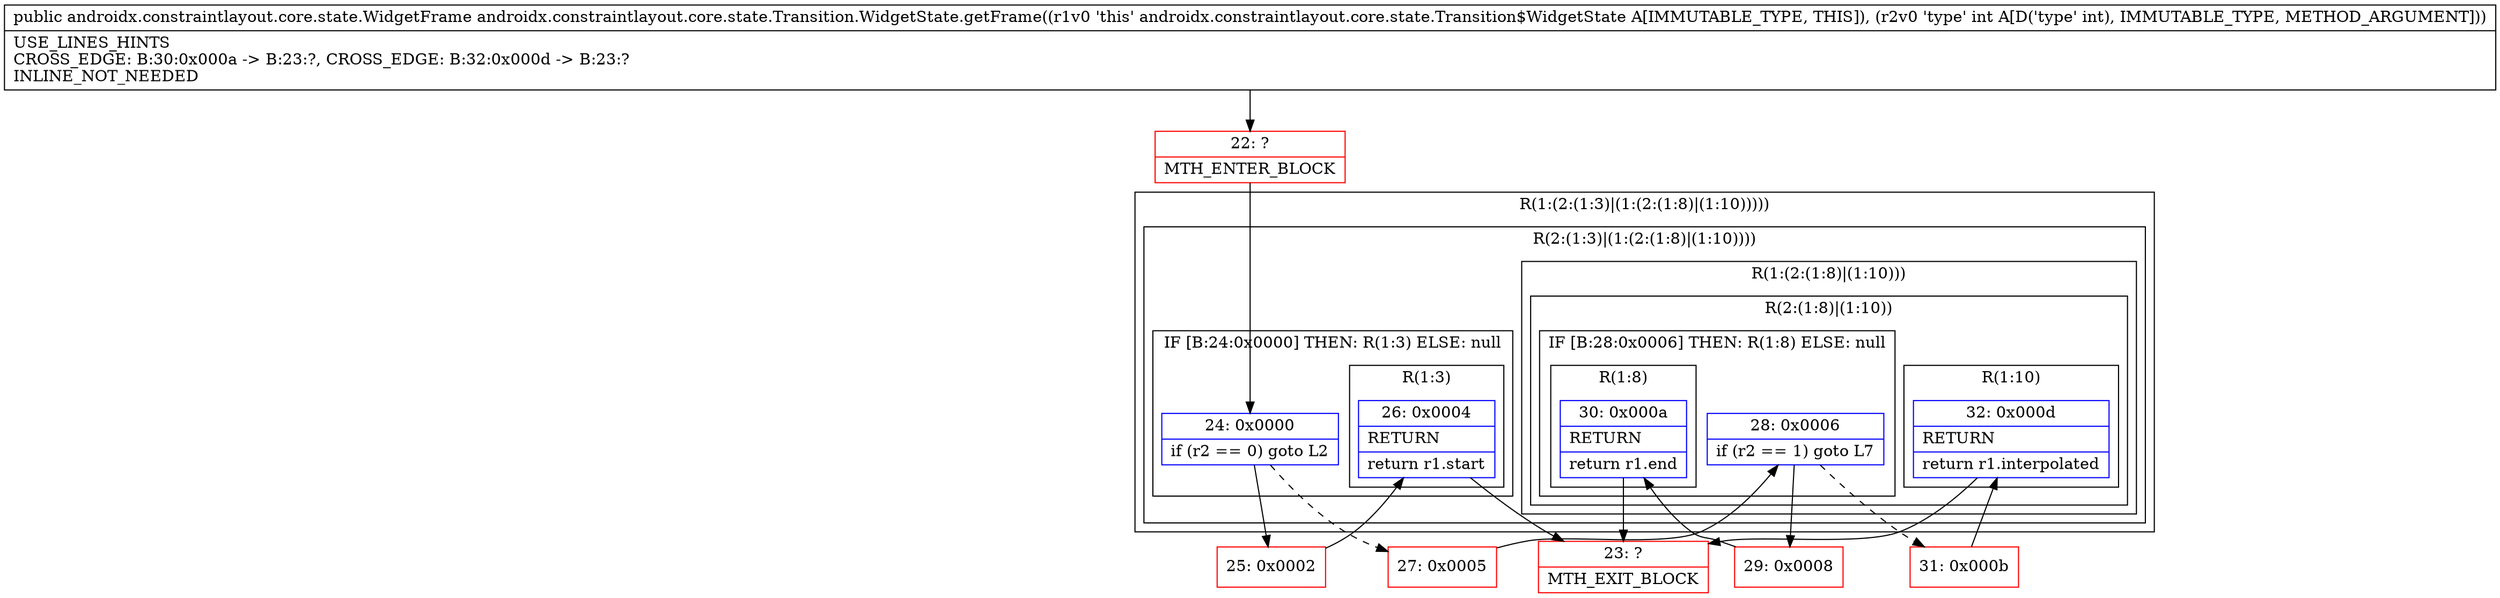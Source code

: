 digraph "CFG forandroidx.constraintlayout.core.state.Transition.WidgetState.getFrame(I)Landroidx\/constraintlayout\/core\/state\/WidgetFrame;" {
subgraph cluster_Region_289391093 {
label = "R(1:(2:(1:3)|(1:(2:(1:8)|(1:10)))))";
node [shape=record,color=blue];
subgraph cluster_Region_991964496 {
label = "R(2:(1:3)|(1:(2:(1:8)|(1:10))))";
node [shape=record,color=blue];
subgraph cluster_IfRegion_21034688 {
label = "IF [B:24:0x0000] THEN: R(1:3) ELSE: null";
node [shape=record,color=blue];
Node_24 [shape=record,label="{24\:\ 0x0000|if (r2 == 0) goto L2\l}"];
subgraph cluster_Region_904678163 {
label = "R(1:3)";
node [shape=record,color=blue];
Node_26 [shape=record,label="{26\:\ 0x0004|RETURN\l|return r1.start\l}"];
}
}
subgraph cluster_Region_1513296946 {
label = "R(1:(2:(1:8)|(1:10)))";
node [shape=record,color=blue];
subgraph cluster_Region_1615063177 {
label = "R(2:(1:8)|(1:10))";
node [shape=record,color=blue];
subgraph cluster_IfRegion_1714681015 {
label = "IF [B:28:0x0006] THEN: R(1:8) ELSE: null";
node [shape=record,color=blue];
Node_28 [shape=record,label="{28\:\ 0x0006|if (r2 == 1) goto L7\l}"];
subgraph cluster_Region_835755953 {
label = "R(1:8)";
node [shape=record,color=blue];
Node_30 [shape=record,label="{30\:\ 0x000a|RETURN\l|return r1.end\l}"];
}
}
subgraph cluster_Region_1929416509 {
label = "R(1:10)";
node [shape=record,color=blue];
Node_32 [shape=record,label="{32\:\ 0x000d|RETURN\l|return r1.interpolated\l}"];
}
}
}
}
}
Node_22 [shape=record,color=red,label="{22\:\ ?|MTH_ENTER_BLOCK\l}"];
Node_25 [shape=record,color=red,label="{25\:\ 0x0002}"];
Node_23 [shape=record,color=red,label="{23\:\ ?|MTH_EXIT_BLOCK\l}"];
Node_27 [shape=record,color=red,label="{27\:\ 0x0005}"];
Node_29 [shape=record,color=red,label="{29\:\ 0x0008}"];
Node_31 [shape=record,color=red,label="{31\:\ 0x000b}"];
MethodNode[shape=record,label="{public androidx.constraintlayout.core.state.WidgetFrame androidx.constraintlayout.core.state.Transition.WidgetState.getFrame((r1v0 'this' androidx.constraintlayout.core.state.Transition$WidgetState A[IMMUTABLE_TYPE, THIS]), (r2v0 'type' int A[D('type' int), IMMUTABLE_TYPE, METHOD_ARGUMENT]))  | USE_LINES_HINTS\lCROSS_EDGE: B:30:0x000a \-\> B:23:?, CROSS_EDGE: B:32:0x000d \-\> B:23:?\lINLINE_NOT_NEEDED\l}"];
MethodNode -> Node_22;Node_24 -> Node_25;
Node_24 -> Node_27[style=dashed];
Node_26 -> Node_23;
Node_28 -> Node_29;
Node_28 -> Node_31[style=dashed];
Node_30 -> Node_23;
Node_32 -> Node_23;
Node_22 -> Node_24;
Node_25 -> Node_26;
Node_27 -> Node_28;
Node_29 -> Node_30;
Node_31 -> Node_32;
}

